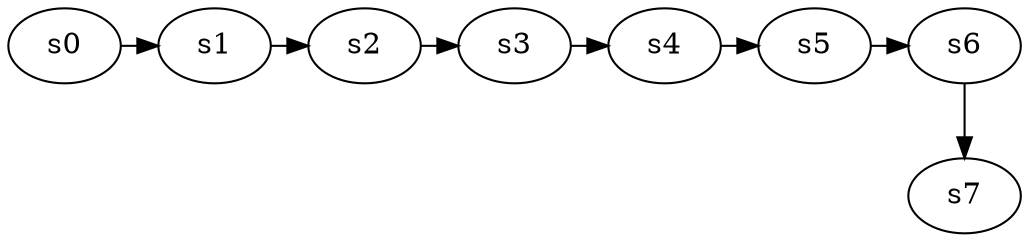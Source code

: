 digraph game_0037_chain_8 {
    s0 [name="s0", player=0];
    s1 [name="s1", player=1];
    s2 [name="s2", player=0];
    s3 [name="s3", player=1];
    s4 [name="s4", player=0, target=1];
    s5 [name="s5", player=1];
    s6 [name="s6", player=0];
    s7 [name="s7", player=1, target=1];

    s0 -> s1 [constraint="time % 2 == 1"];
    s1 -> s2 [constraint="time % 4 == 2"];
    s2 -> s3 [constraint="time == 7 || time == 14 || time == 16 || time == 17 || time == 18"];
    s3 -> s4 [constraint="time == 5 || time == 18 || time == 19"];
    s4 -> s5 [constraint="time == 6 || time == 8 || time == 12 || time == 14 || time == 18"];
    s5 -> s6 [constraint="time == 12 || time == 17"];
    s6 -> s7;
}
